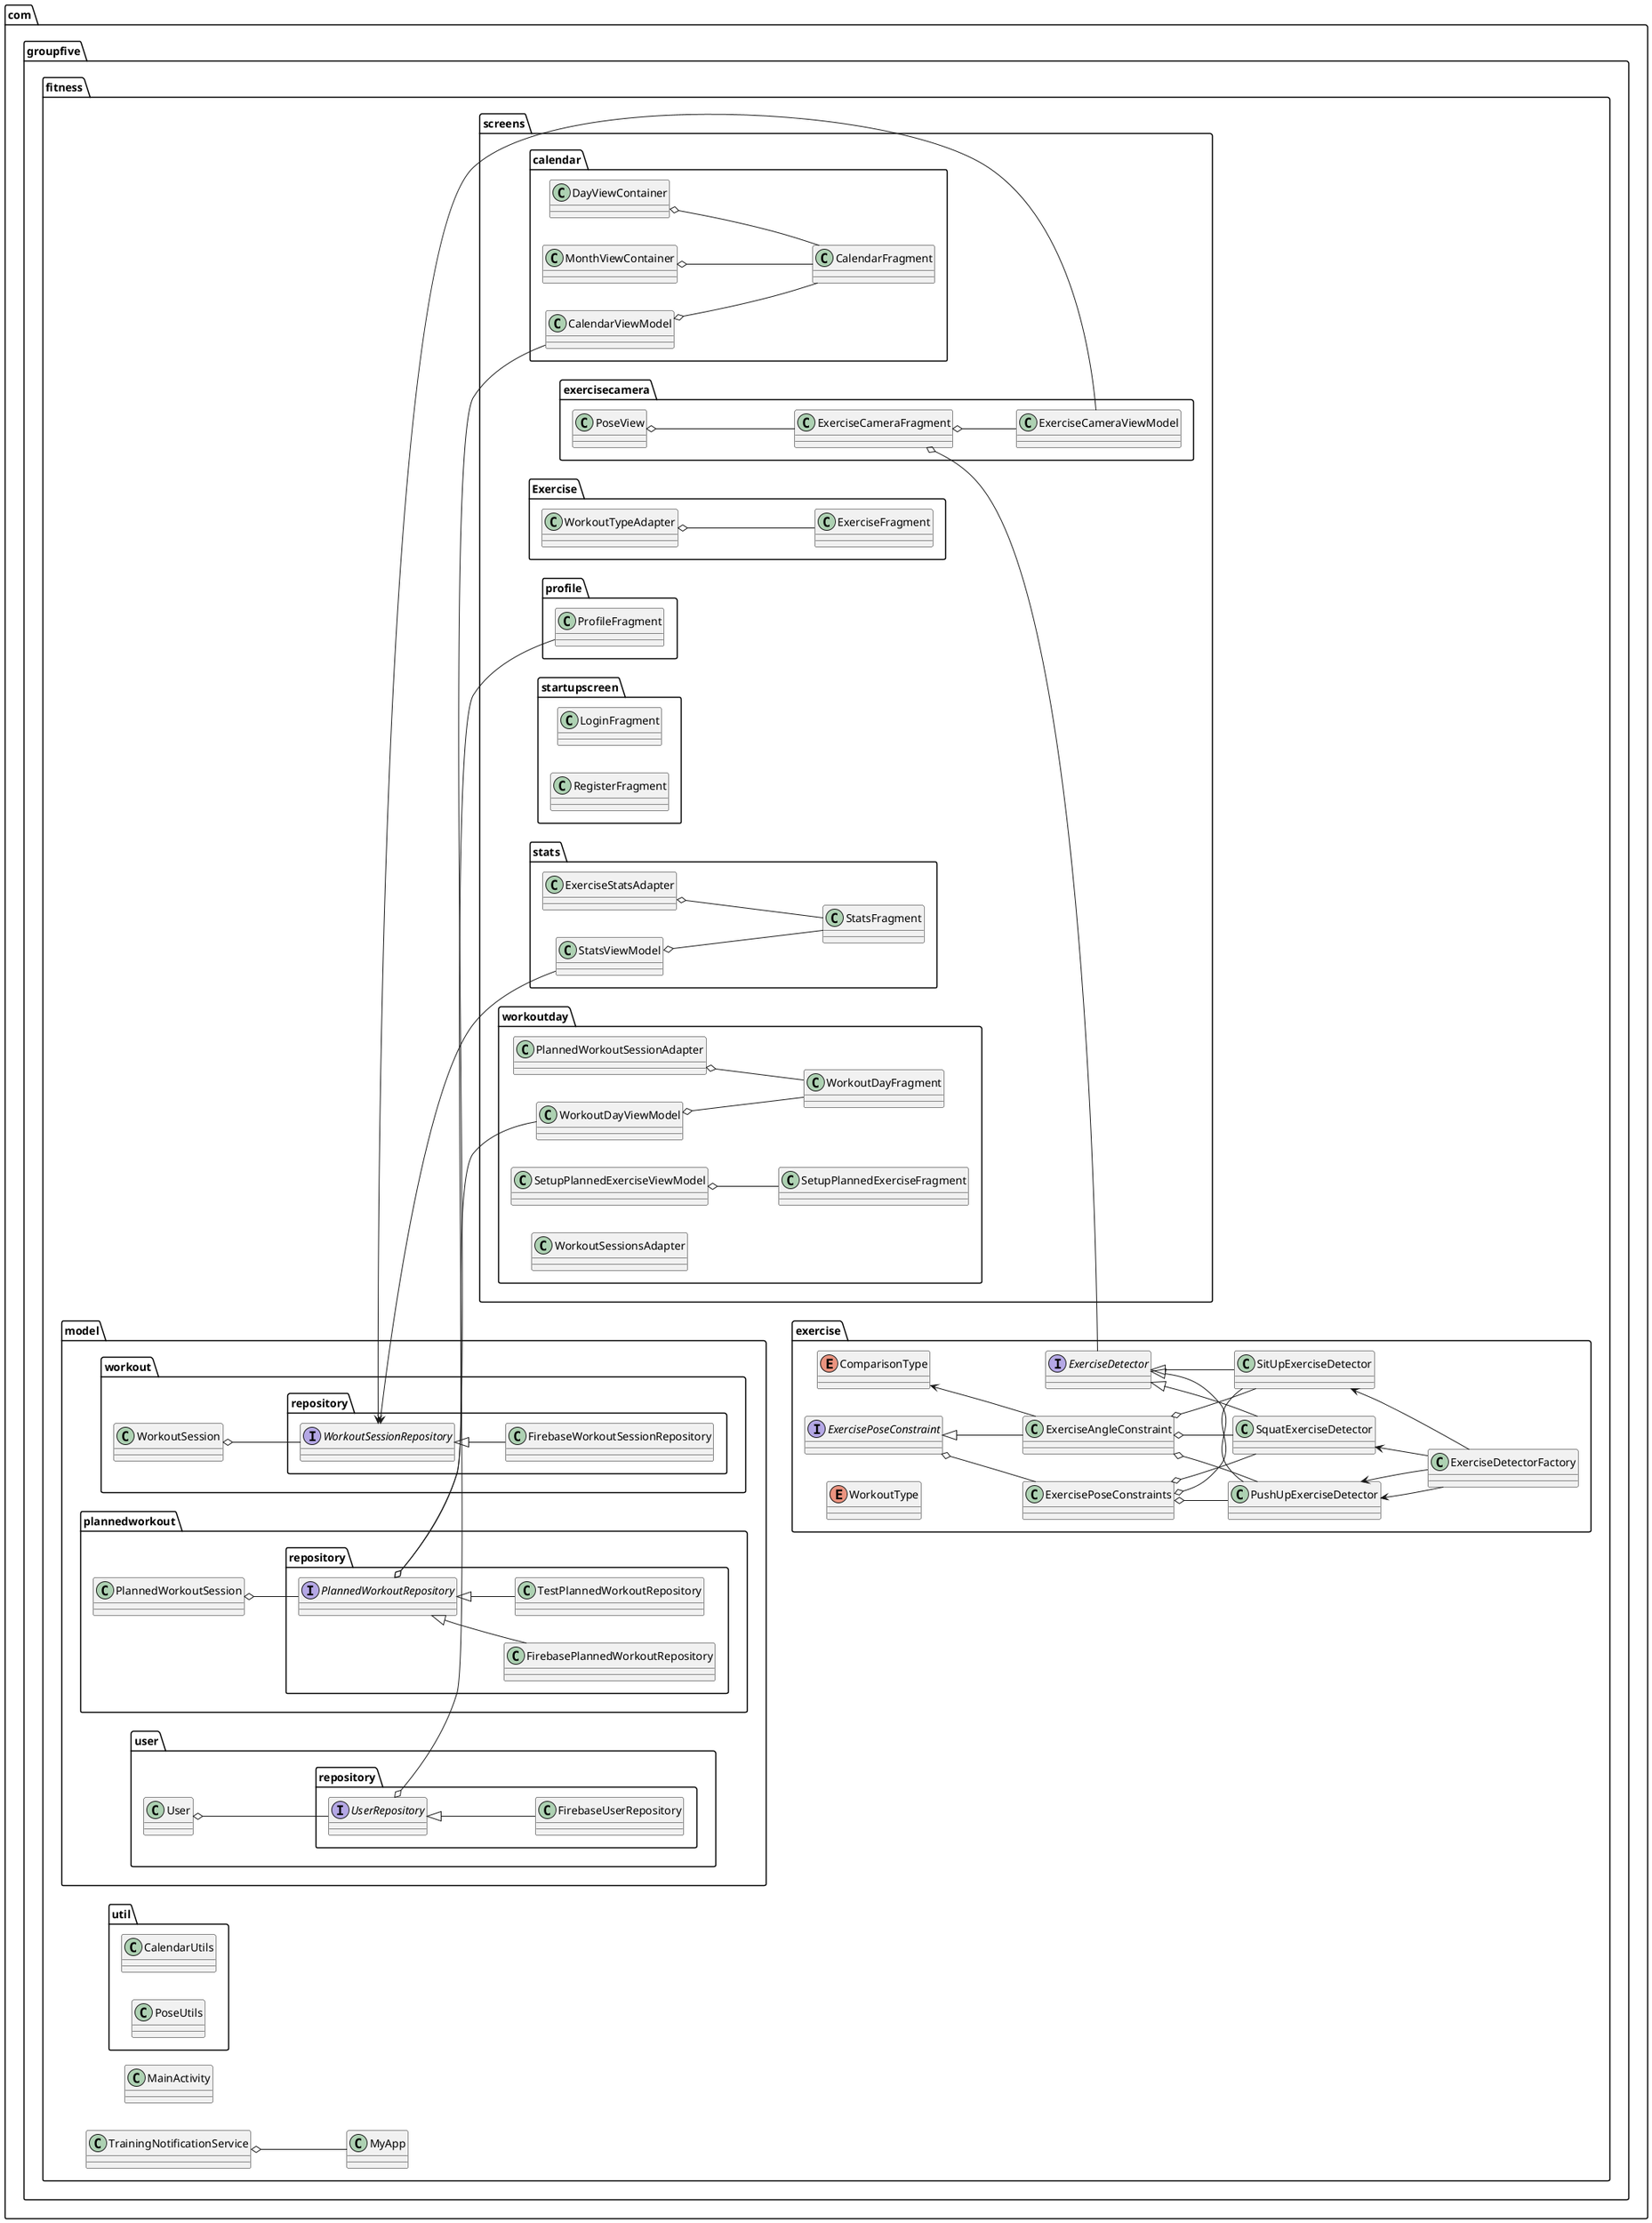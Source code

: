@startuml FitnessApp

left to right direction

package com.groupfive.fitness  {
    Class MainActivity
    Class MyApp
    Class TrainingNotificationService

    package exercise  {
        Enum ComparisonType
        Class ExerciseAngleConstraint
        Interface ExerciseDetector
        Class ExerciseDetectorFactory
        Interface ExercisePoseConstraint
        Class ExercisePoseConstraints
        Class SquatExerciseDetector
        Class SitUpExerciseDetector
        Class PushUpExerciseDetector
        Enum WorkoutType
    }

    package model {
        package plannedworkout {
            package repository {
                Class FirebasePlannedWorkoutRepository
                Interface PlannedWorkoutRepository
                Class TestPlannedWorkoutRepository
            }

            Class PlannedWorkoutSession
        }

        package user {
            package repository as user-repository  {
                Interface UserRepository
                Class FirebaseUserRepository
            }
            Class User
        }

        package workout {
            package repository as workout-repository {
                Interface WorkoutSessionRepository
                Class FirebaseWorkoutSessionRepository
            }
            Class WorkoutSession
        }
    }

    package screens {
        package calendar {
            Class CalendarFragment
            Class CalendarViewModel
            Class DayViewContainer
            Class MonthViewContainer
        }

        package exercisecamera {
            Class ExerciseCameraFragment
            Class ExerciseCameraViewModel
            Class PoseView
        }

        package Exercise {
            Class ExerciseFragment
            Class WorkoutTypeAdapter
        }

        package profile {
            class ProfileFragment
        }

        package startupscreen {
            Class LoginFragment
            Class RegisterFragment
        }

        package stats {
            Class ExerciseStatsAdapter
            Class StatsFragment
            Class StatsViewModel
        }

        package workoutday  {
            Class PlannedWorkoutSessionAdapter
            Class WorkoutDayFragment
            Class WorkoutDayViewModel
            Class SetupPlannedExerciseFragment
            Class SetupPlannedExerciseViewModel
            Class WorkoutSessionsAdapter
        }
    }

    package util {
        Class CalendarUtils
        Class PoseUtils
    }
}

' Exercise system
ExerciseDetector <|-- SquatExerciseDetector
ExerciseDetector <|-- SitUpExerciseDetector
ExerciseDetector <|-- PushUpExerciseDetector

ComparisonType <-- ExerciseAngleConstraint
ExercisePoseConstraint <|-- ExerciseAngleConstraint
ExercisePoseConstraint o-- ExercisePoseConstraints

ExercisePoseConstraints o-- SquatExerciseDetector
ExercisePoseConstraints o-- SitUpExerciseDetector
ExercisePoseConstraints o-- PushUpExerciseDetector

ExerciseAngleConstraint o-- SquatExerciseDetector
ExerciseAngleConstraint o-- SitUpExerciseDetector
ExerciseAngleConstraint o-- PushUpExerciseDetector

SquatExerciseDetector <-- ExerciseDetectorFactory
SitUpExerciseDetector <-- ExerciseDetectorFactory
PushUpExerciseDetector <-- ExerciseDetectorFactory
PushUpExerciseDetector <-- ExerciseDetectorFactory

' Model
' PlannedWorkout
PlannedWorkoutRepository <|-- TestPlannedWorkoutRepository
PlannedWorkoutRepository <|-- FirebasePlannedWorkoutRepository
PlannedWorkoutSession o-- PlannedWorkoutRepository
TrainingNotificationService o-- MyApp

' User
User o-- UserRepository
UserRepository <|-- FirebaseUserRepository

' Workout
WorkoutSession o-- WorkoutSessionRepository
WorkoutSessionRepository <|-- FirebaseWorkoutSessionRepository

' Screens
' ExerciseCamera
ExerciseCameraFragment o-- ExerciseDetector
ExerciseCameraFragment o-- ExerciseCameraViewModel
WorkoutSessionRepository <-- ExerciseCameraViewModel
PoseView o-- ExerciseCameraFragment

' Calendar
PlannedWorkoutRepository o-- CalendarViewModel
DayViewContainer o-- CalendarFragment
MonthViewContainer o-- CalendarFragment
CalendarViewModel o-- CalendarFragment

' WorkoutDay
PlannedWorkoutRepository o-- WorkoutDayViewModel
WorkoutDayViewModel o-- WorkoutDayFragment
PlannedWorkoutSessionAdapter o-- WorkoutDayFragment
SetupPlannedExerciseViewModel o-- SetupPlannedExerciseFragment

' Profile
UserRepository o-- ProfileFragment

' Exercise
WorkoutTypeAdapter o-- ExerciseFragment

' Stats
StatsViewModel o-- StatsFragment
WorkoutSessionRepository <-- StatsViewModel
ExerciseStatsAdapter o-- StatsFragment

@enduml